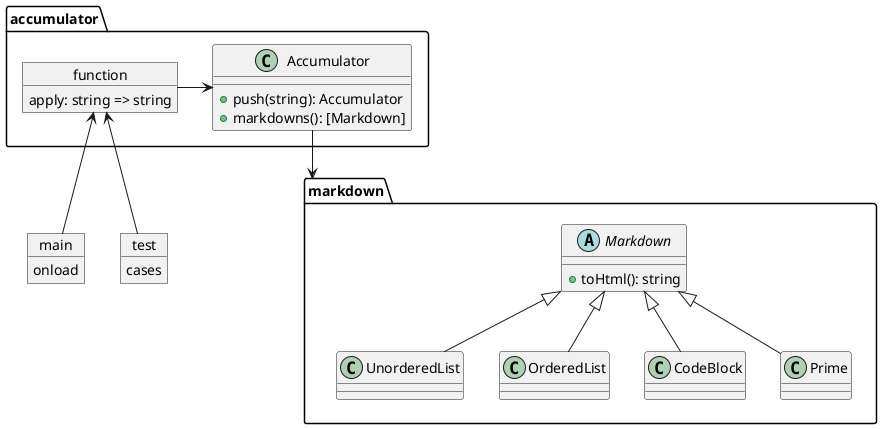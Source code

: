 @startuml

package accumulator {
  object function {
    apply: string => string
  }

  class Accumulator {
    + push(string): Accumulator
    + markdowns(): [Markdown]
  }

  function -r-> Accumulator
}

package markdown {
    abstract class Markdown {
        + toHtml(): string
    }

    UnorderedList -u-|> Markdown
    OrderedList -u-|> Markdown
    CodeBlock -u-|> Markdown
    Prime -u-|> Markdown
}

Accumulator -d-> markdown

object main {
  onload
}
object test {
  cases
}
main -u-> function
test -u-> function

@enduml